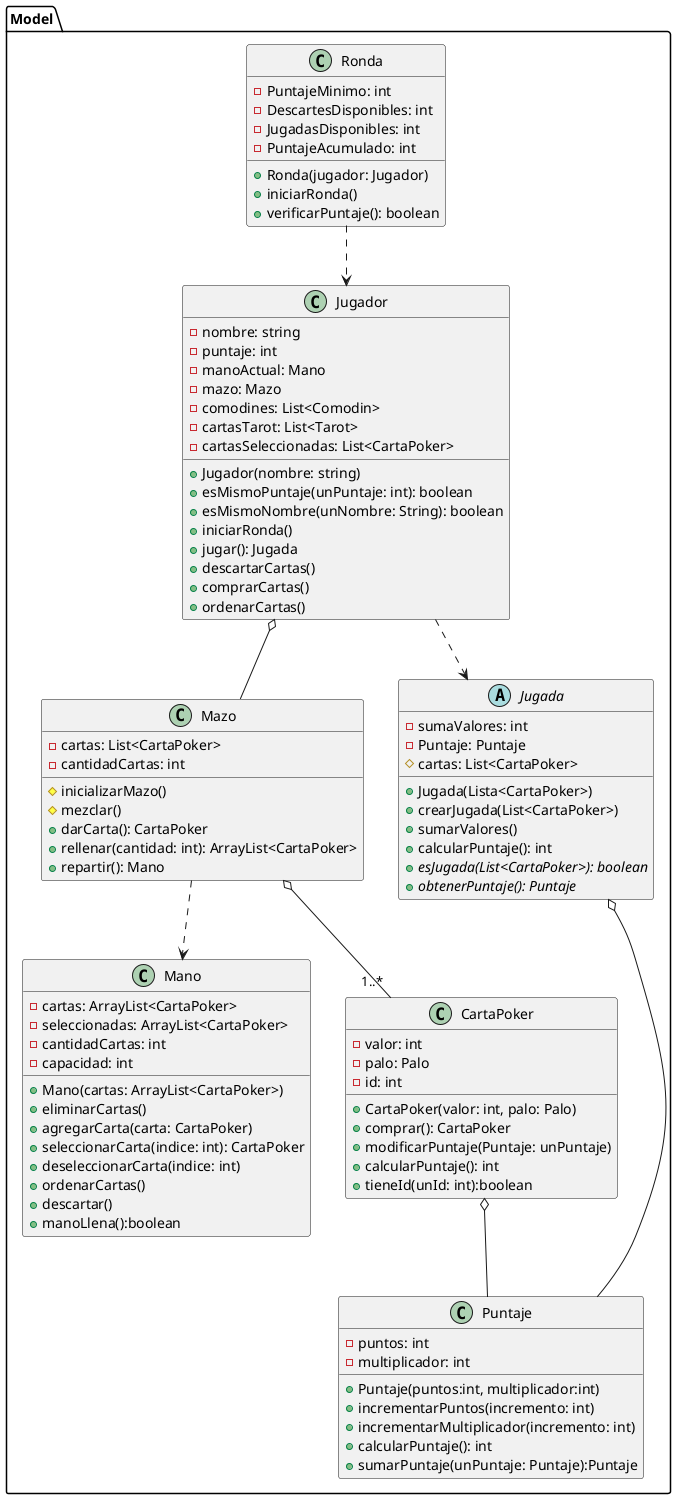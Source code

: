 @startuml

package Model {

class Jugador {
    - nombre: string
    - puntaje: int
    - manoActual: Mano
    - mazo: Mazo
    - comodines: List<Comodin>
    - cartasTarot: List<Tarot>
    - cartasSeleccionadas: List<CartaPoker>
    + Jugador(nombre: string)
    + esMismoPuntaje(unPuntaje: int): boolean
    + esMismoNombre(unNombre: String): boolean
    + iniciarRonda()
    + jugar(): Jugada
    + descartarCartas()
    + comprarCartas()
    + ordenarCartas()
}


class Mazo {
    -cartas: List<CartaPoker>
    - cantidadCartas: int
    # inicializarMazo()
    # mezclar()
    + darCarta(): CartaPoker
    + rellenar(cantidad: int): ArrayList<CartaPoker>
    + repartir(): Mano
}

class Mano {
    - cartas: ArrayList<CartaPoker>
    - seleccionadas: ArrayList<CartaPoker>
    - cantidadCartas: int
    - capacidad: int
    + Mano(cartas: ArrayList<CartaPoker>)
    + eliminarCartas()
    + agregarCarta(carta: CartaPoker)
    + seleccionarCarta(indice: int): CartaPoker
    + deseleccionarCarta(indice: int)
    + ordenarCartas()
    + descartar()
    + manoLlena():boolean
}

class Puntaje {
    - puntos: int
    - multiplicador: int
    + Puntaje(puntos:int, multiplicador:int)
    + incrementarPuntos(incremento: int)
    + incrementarMultiplicador(incremento: int)
    + calcularPuntaje(): int
    + sumarPuntaje(unPuntaje: Puntaje):Puntaje
}

class CartaPoker {
    - valor: int
    - palo: Palo
    - id: int
    + CartaPoker(valor: int, palo: Palo)
    + comprar(): CartaPoker
    + modificarPuntaje(Puntaje: unPuntaje)
    + calcularPuntaje(): int
    + tieneId(unId: int):boolean
}

class Ronda {
    - PuntajeMinimo: int
    - DescartesDisponibles: int
    - JugadasDisponibles: int
    - PuntajeAcumulado: int
    + Ronda(jugador: Jugador)
    + iniciarRonda()
    + verificarPuntaje(): boolean
}

abstract class Jugada {
    - sumaValores: int
    - Puntaje: Puntaje
    # cartas: List<CartaPoker>
    + Jugada(Lista<CartaPoker>)
    + crearJugada(List<CartaPoker>)
    + sumarValores()
    + calcularPuntaje(): int
    + {abstract}esJugada(List<CartaPoker>): boolean
    + {abstract}obtenerPuntaje(): Puntaje
}

CartaPoker o-- Puntaje
Jugador o-- Mazo
Mazo ..> Mano
Mazo o-- "1..*" CartaPoker
Jugador ..> Jugada
Jugada o-- Puntaje
Ronda ..> Jugador
}
@enduml